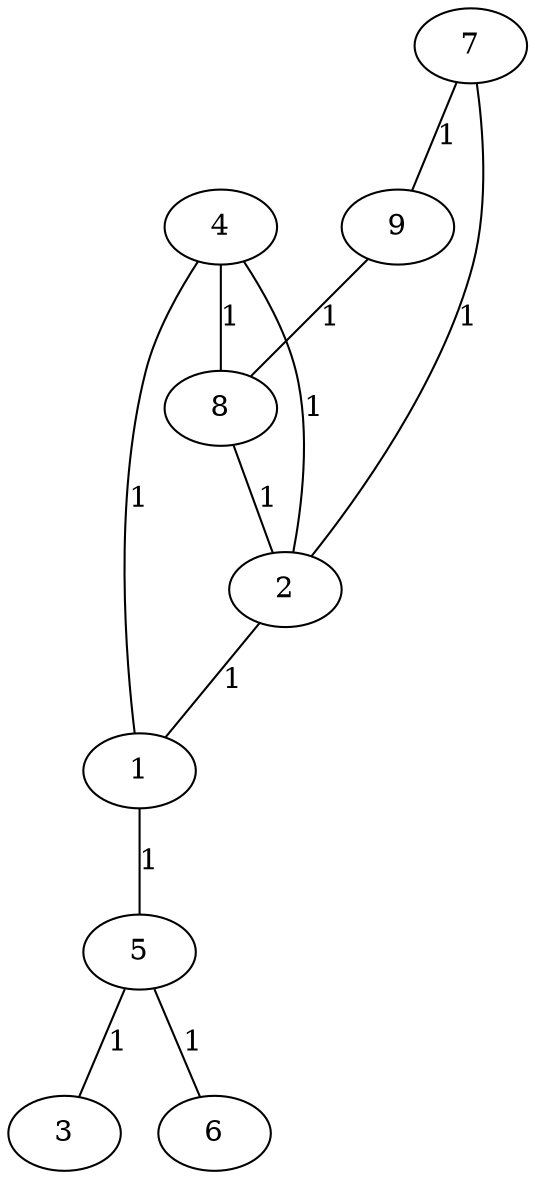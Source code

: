 graph{
1 -- 5 [label=1]
2 -- 1 [label=1]
4 -- 1 [label=1]
4 -- 2 [label=1]
4 -- 8 [label=1]
5 -- 3 [label=1]
5 -- 6 [label=1]
7 -- 2 [label=1]
7 -- 9 [label=1]
8 -- 2 [label=1]
9 -- 8 [label=1]
}